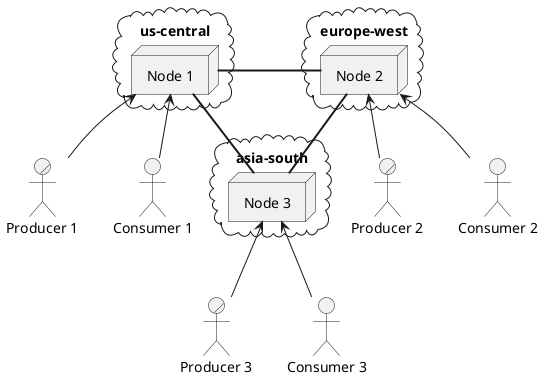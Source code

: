 @startuml

actor/ "Producer 1" as P1
actor/ "Producer 2" as P2
actor/ "Producer 3" as P3

actor "Consumer 1" as C1
actor "Consumer 2" as C2
actor "Consumer 3" as C3


cloud us-central {
  node "Node 1" as N1
}
cloud europe-west {
  node "Node 2" as N2
}
cloud asia-south {
  node "Node 3" as N3
}

N1 = N2
N2 == N3
N3 == N1

N1 <-- P1
N1 <-- C1

N2 <-- P2
N2 <-- C2

P3 -up-> N3
C3 -up-> N3

@enduml
